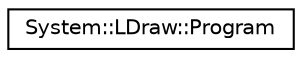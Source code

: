 digraph G
{
  edge [fontname="Helvetica",fontsize="10",labelfontname="Helvetica",labelfontsize="10"];
  node [fontname="Helvetica",fontsize="10",shape=record];
  rankdir="LR";
  Node1 [label="System::LDraw::Program",height=0.2,width=0.4,color="black", fillcolor="white", style="filled",URL="$class_system_1_1_l_draw_1_1_program.html"];
}
